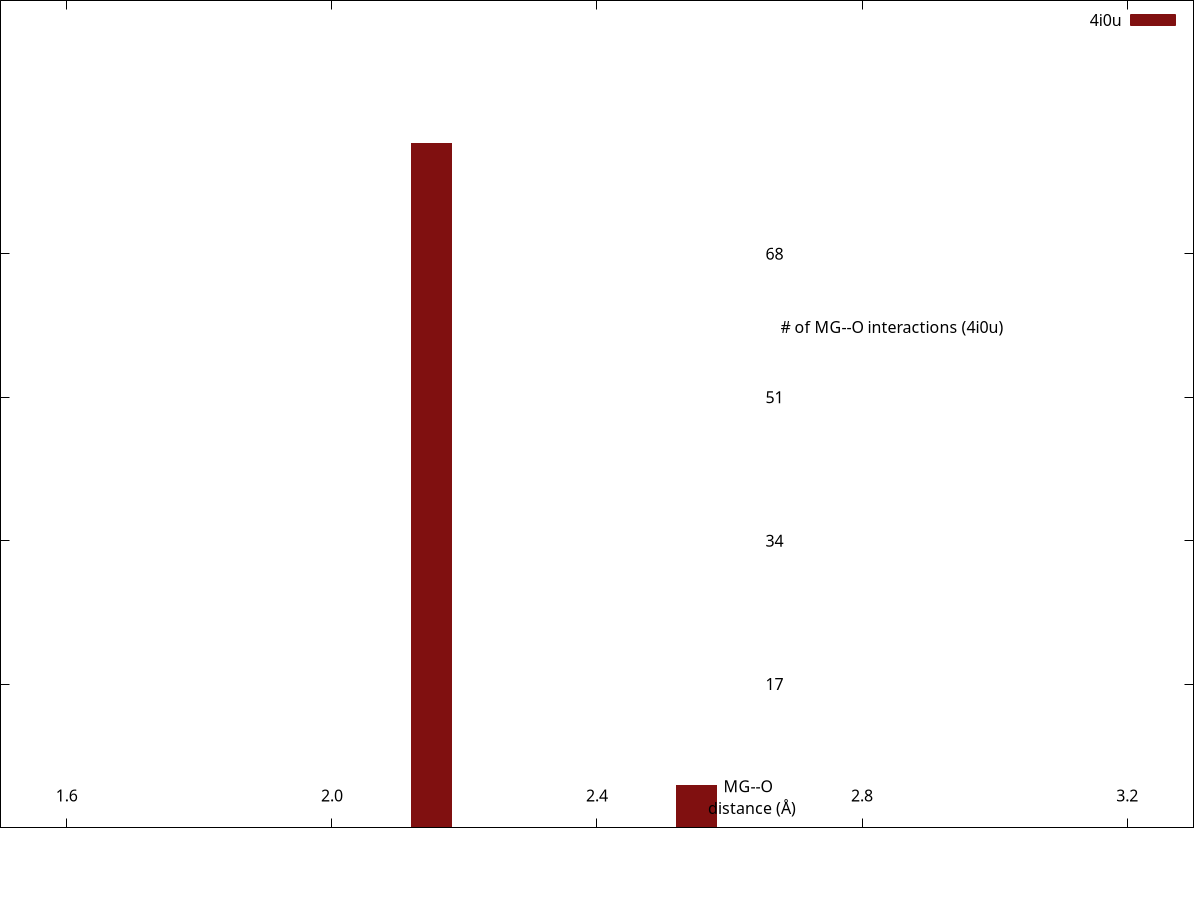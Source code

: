 set encoding iso_8859_1
set terminal pngcairo transparent enhanced size 340, 160 font "Arial Bold,10"
set output "neighborhood_temp2/4i0u/MG--O.png"
set lmargin at screen 0.00
set bmargin at screen 0.08
set rmargin at screen 0.995
set tmargin at screen 1.00
set xrange [1.5:3.3]
set format x "%3.1f"
set xtics 1.6,0.4,3.2
set xtics offset 0,graph 0.065
set yrange [0:1468.8]
unset ytics
set y2range [0:98]
set y2tics 17,17,81
set y2tics offset -49,graph 0.00
set y2tics mirror
set view 80,45
set key top right
set boxwidth 0.06
set style fill solid 1.0
set xlabel "MG--O \n distance (\305)" offset 17,4.4
set y2label "# of MG--O interactions (4i0u)" offset -40,4 rotate by 0
plot "-" using ($1+0.05):2 with boxes lc rgb "#801010" axis x1y2 title "4i0u", \
     "neighborhood_temp2/csd_metal_distances/MG--O.csv" using ($1+0.025):2 with linespoints linewidth 2 pointtype 7 pointsize 0.2 lc rgb "#074a7e" title "CSD^{5}" axis x1y1
2.1	81
2.5	5
e

